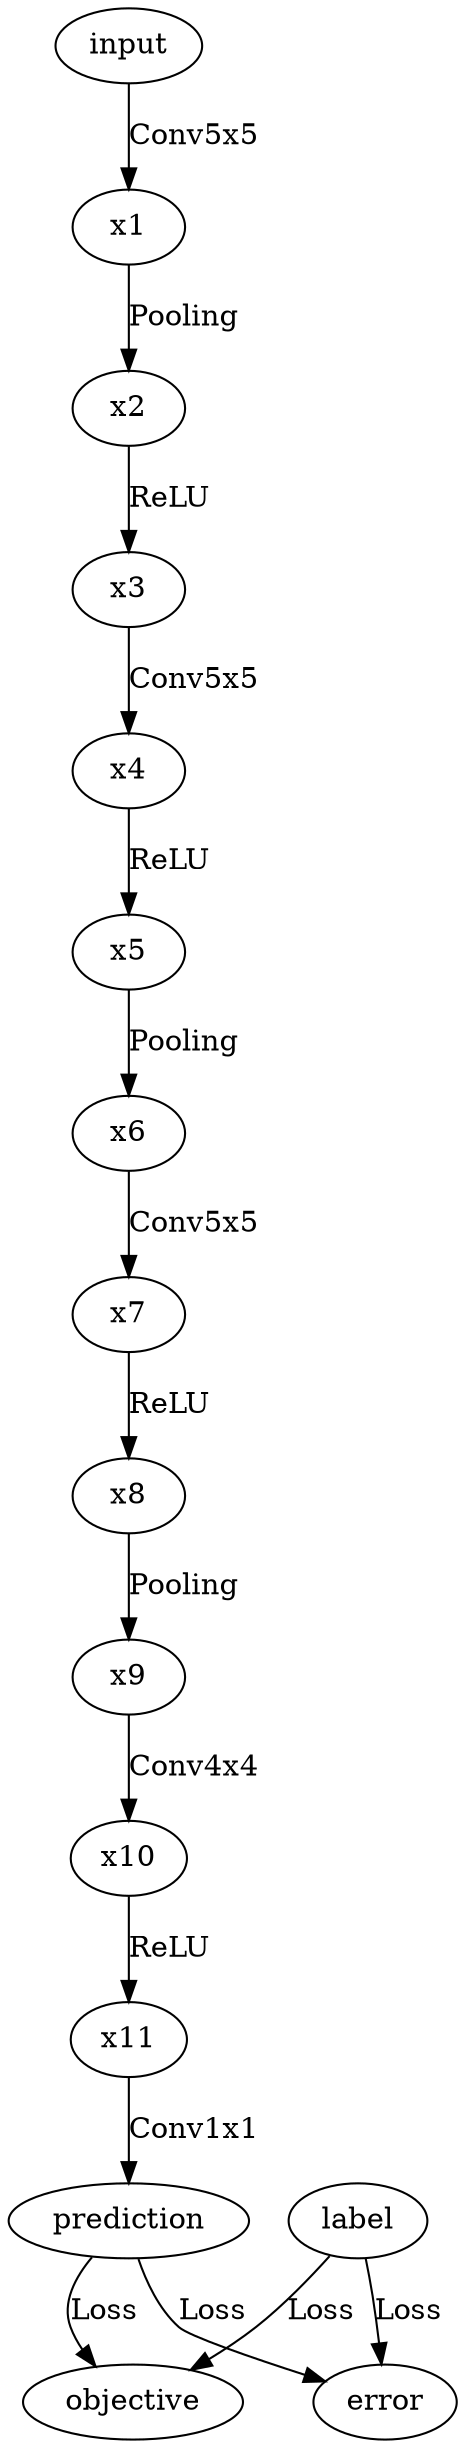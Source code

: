 digraph G {
input -> x1[label = Conv5x5];
x1 -> x2[label = Pooling];
x2 -> x3[label = ReLU];
x3 -> x4[label = Conv5x5];
x4 -> x5[label = ReLU];
x5 -> x6[label = Pooling];
x6 -> x7[label = Conv5x5];
x7 -> x8[label = ReLU];
x8 -> x9[label = Pooling];
x9 -> x10[label = Conv4x4];
x10 -> x11[label = ReLU];
x11 -> prediction[label = Conv1x1];
prediction -> objective[label = Loss];
label -> objective[label = Loss];
prediction -> error[label = Loss];
label -> error[label = Loss];
}
